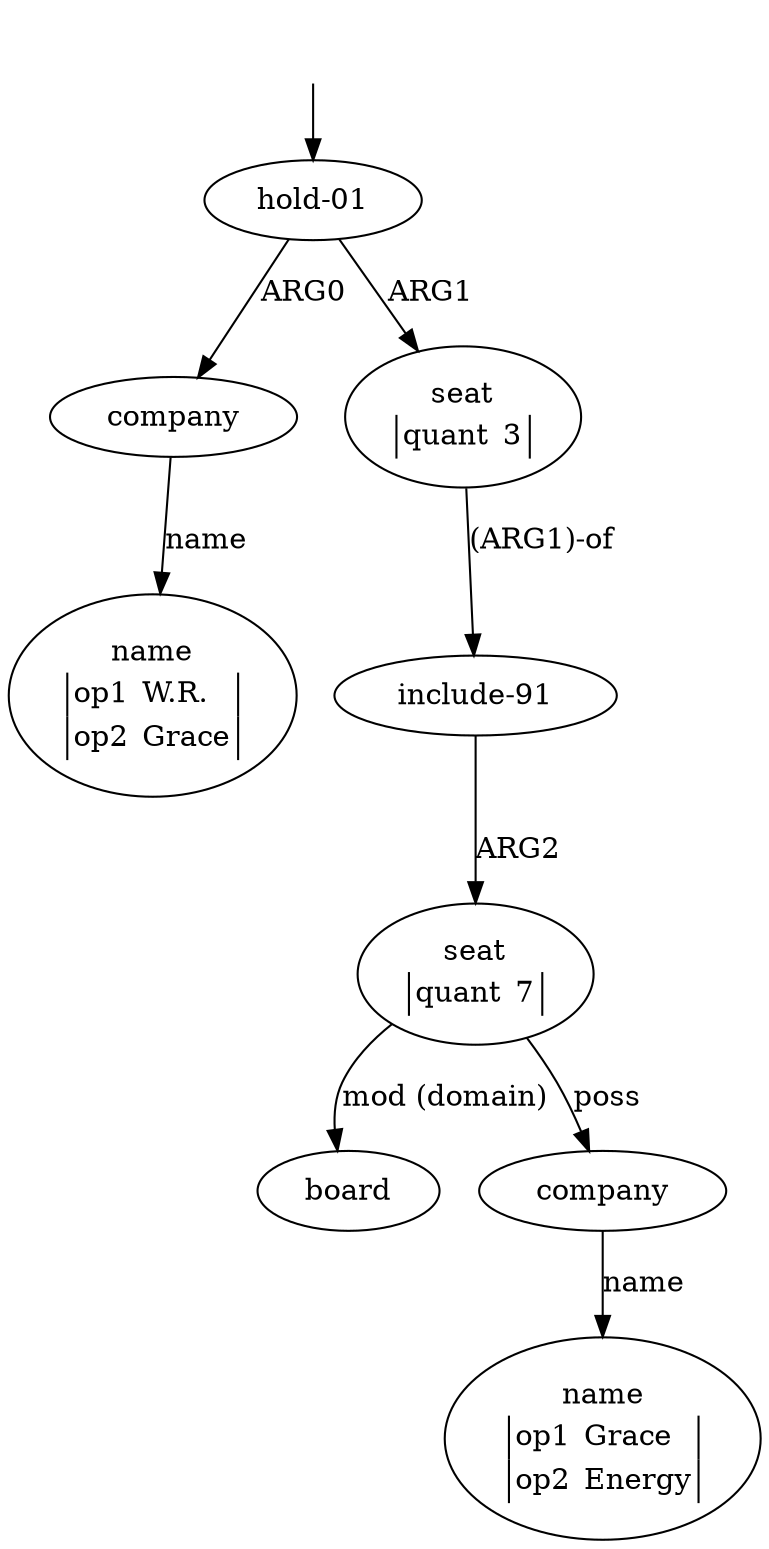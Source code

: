digraph "20005003" {
  top [ style=invis ];
  top -> 0;
  0 [ label=<<table align="center" border="0" cellspacing="0"><tr><td colspan="2">hold-01</td></tr></table>> ];
  1 [ label=<<table align="center" border="0" cellspacing="0"><tr><td colspan="2">company</td></tr></table>> ];
  2 [ label=<<table align="center" border="0" cellspacing="0"><tr><td colspan="2">name</td></tr><tr><td sides="l" border="1" align="left">op1</td><td sides="r" border="1" align="left">W.R.</td></tr><tr><td sides="l" border="1" align="left">op2</td><td sides="r" border="1" align="left">Grace</td></tr></table>> ];
  3 [ label=<<table align="center" border="0" cellspacing="0"><tr><td colspan="2">seat</td></tr><tr><td sides="l" border="1" align="left">quant</td><td sides="r" border="1" align="left">3</td></tr></table>> ];
  4 [ label=<<table align="center" border="0" cellspacing="0"><tr><td colspan="2">include-91</td></tr></table>> ];
  5 [ label=<<table align="center" border="0" cellspacing="0"><tr><td colspan="2">seat</td></tr><tr><td sides="l" border="1" align="left">quant</td><td sides="r" border="1" align="left">7</td></tr></table>> ];
  6 [ label=<<table align="center" border="0" cellspacing="0"><tr><td colspan="2">board</td></tr></table>> ];
  7 [ label=<<table align="center" border="0" cellspacing="0"><tr><td colspan="2">company</td></tr></table>> ];
  8 [ label=<<table align="center" border="0" cellspacing="0"><tr><td colspan="2">name</td></tr><tr><td sides="l" border="1" align="left">op1</td><td sides="r" border="1" align="left">Grace</td></tr><tr><td sides="l" border="1" align="left">op2</td><td sides="r" border="1" align="left">Energy</td></tr></table>> ];
  4 -> 5 [ label="ARG2" ];
  7 -> 8 [ label="name" ];
  0 -> 3 [ label="ARG1" ];
  5 -> 7 [ label="poss" ];
  1 -> 2 [ label="name" ];
  3 -> 4 [ label="(ARG1)-of" ];
  0 -> 1 [ label="ARG0" ];
  5 -> 6 [ label="mod (domain)" ];
}

